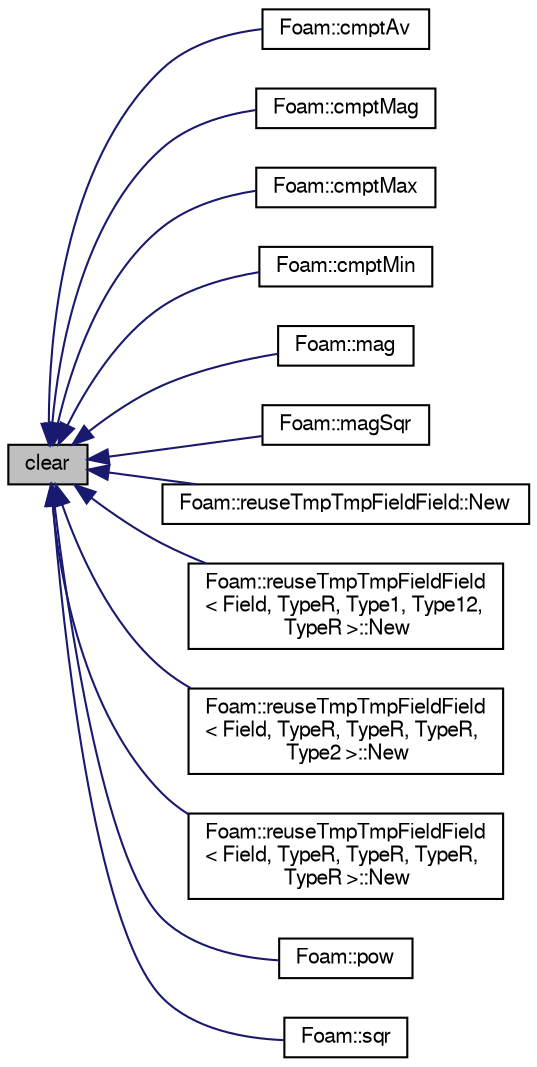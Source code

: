 digraph "clear"
{
  bgcolor="transparent";
  edge [fontname="FreeSans",fontsize="10",labelfontname="FreeSans",labelfontsize="10"];
  node [fontname="FreeSans",fontsize="10",shape=record];
  rankdir="LR";
  Node4 [label="clear",height=0.2,width=0.4,color="black", fillcolor="grey75", style="filled", fontcolor="black"];
  Node4 -> Node5 [dir="back",color="midnightblue",fontsize="10",style="solid",fontname="FreeSans"];
  Node5 [label="Foam::cmptAv",height=0.2,width=0.4,color="black",URL="$a21124.html#aa09808b9488e6627242c2f32f87c2298"];
  Node4 -> Node6 [dir="back",color="midnightblue",fontsize="10",style="solid",fontname="FreeSans"];
  Node6 [label="Foam::cmptMag",height=0.2,width=0.4,color="black",URL="$a21124.html#abfc6e5dd43cb76e08cd293bf4363e870"];
  Node4 -> Node7 [dir="back",color="midnightblue",fontsize="10",style="solid",fontname="FreeSans"];
  Node7 [label="Foam::cmptMax",height=0.2,width=0.4,color="black",URL="$a21124.html#a166c54171ddabeb4e17660f14c3c033f"];
  Node4 -> Node8 [dir="back",color="midnightblue",fontsize="10",style="solid",fontname="FreeSans"];
  Node8 [label="Foam::cmptMin",height=0.2,width=0.4,color="black",URL="$a21124.html#a67395176063a2f4eee19f629f5a16992"];
  Node4 -> Node9 [dir="back",color="midnightblue",fontsize="10",style="solid",fontname="FreeSans"];
  Node9 [label="Foam::mag",height=0.2,width=0.4,color="black",URL="$a21124.html#abe6d3434b6355cd07327f5c6ba987d2a"];
  Node4 -> Node10 [dir="back",color="midnightblue",fontsize="10",style="solid",fontname="FreeSans"];
  Node10 [label="Foam::magSqr",height=0.2,width=0.4,color="black",URL="$a21124.html#ac7dfc1eb95a1de73e78ba4163be27316"];
  Node4 -> Node11 [dir="back",color="midnightblue",fontsize="10",style="solid",fontname="FreeSans"];
  Node11 [label="Foam::reuseTmpTmpFieldField::New",height=0.2,width=0.4,color="black",URL="$a26434.html#ade81b6e4af0027ca6e2d7abc454f476b"];
  Node4 -> Node12 [dir="back",color="midnightblue",fontsize="10",style="solid",fontname="FreeSans"];
  Node12 [label="Foam::reuseTmpTmpFieldField\l\< Field, TypeR, Type1, Type12,\l TypeR \>::New",height=0.2,width=0.4,color="black",URL="$a26438.html#aa4535d208ca5cf34163147874d57149f"];
  Node4 -> Node13 [dir="back",color="midnightblue",fontsize="10",style="solid",fontname="FreeSans"];
  Node13 [label="Foam::reuseTmpTmpFieldField\l\< Field, TypeR, TypeR, TypeR,\l Type2 \>::New",height=0.2,width=0.4,color="black",URL="$a26442.html#af89251aca586fd8cd806c79f86f368ad"];
  Node4 -> Node14 [dir="back",color="midnightblue",fontsize="10",style="solid",fontname="FreeSans"];
  Node14 [label="Foam::reuseTmpTmpFieldField\l\< Field, TypeR, TypeR, TypeR,\l TypeR \>::New",height=0.2,width=0.4,color="black",URL="$a26446.html#a618de04db0a0347f754c33857dde3db0"];
  Node4 -> Node15 [dir="back",color="midnightblue",fontsize="10",style="solid",fontname="FreeSans"];
  Node15 [label="Foam::pow",height=0.2,width=0.4,color="black",URL="$a21124.html#a0d8fef89d4197fa0497b4d4f89641036"];
  Node4 -> Node16 [dir="back",color="midnightblue",fontsize="10",style="solid",fontname="FreeSans"];
  Node16 [label="Foam::sqr",height=0.2,width=0.4,color="black",URL="$a21124.html#a84d38779c3a9e9559d2ac7740b68efd3"];
}
